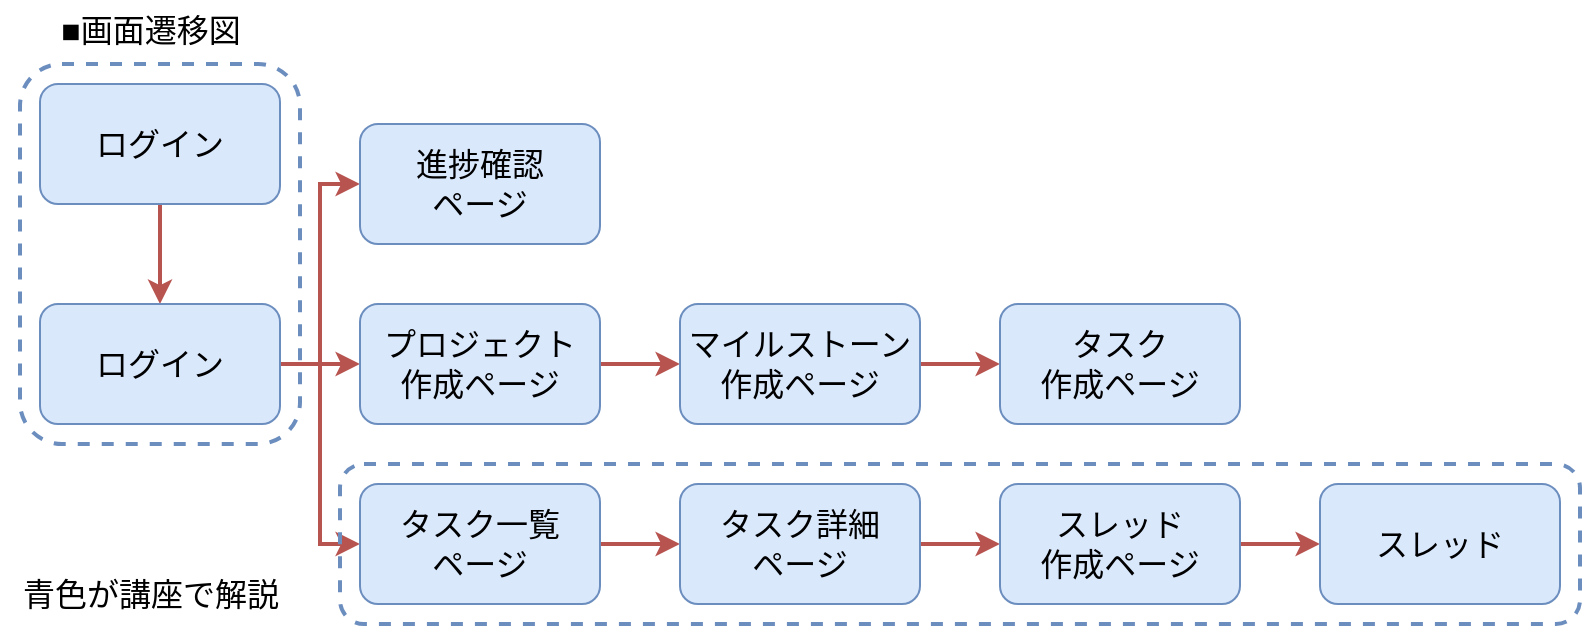 <mxfile version="24.5.5" type="github">
  <diagram name="ページ1" id="UKTYVIs6H6DA3FBy-PAy">
    <mxGraphModel dx="1259" dy="662" grid="1" gridSize="10" guides="1" tooltips="1" connect="1" arrows="1" fold="1" page="1" pageScale="1" pageWidth="827" pageHeight="1169" math="0" shadow="0">
      <root>
        <mxCell id="0" />
        <mxCell id="1" parent="0" />
        <mxCell id="V1HrN8ptwt_78iAxf_Dw-1" value="&lt;span style=&quot;font-size: 16px;&quot;&gt;■画面遷移図&lt;/span&gt;" style="text;html=1;align=center;verticalAlign=middle;resizable=0;points=[];autosize=1;strokeColor=none;fillColor=none;" vertex="1" parent="1">
          <mxGeometry x="80" y="28" width="110" height="30" as="geometry" />
        </mxCell>
        <mxCell id="V1HrN8ptwt_78iAxf_Dw-5" style="edgeStyle=orthogonalEdgeStyle;rounded=0;orthogonalLoop=1;jettySize=auto;html=1;entryX=0.5;entryY=0;entryDx=0;entryDy=0;fontColor=#000000;strokeWidth=2;fillColor=#f8cecc;strokeColor=#b85450;" edge="1" parent="1" source="V1HrN8ptwt_78iAxf_Dw-3" target="V1HrN8ptwt_78iAxf_Dw-4">
          <mxGeometry relative="1" as="geometry" />
        </mxCell>
        <mxCell id="V1HrN8ptwt_78iAxf_Dw-3" value="ログイン" style="rounded=1;whiteSpace=wrap;html=1;fillColor=#dae8fc;strokeColor=#6c8ebf;fontSize=16;" vertex="1" parent="1">
          <mxGeometry x="80" y="70" width="120" height="60" as="geometry" />
        </mxCell>
        <mxCell id="V1HrN8ptwt_78iAxf_Dw-9" value="" style="edgeStyle=orthogonalEdgeStyle;shape=connector;rounded=0;orthogonalLoop=1;jettySize=auto;html=1;strokeColor=#b85450;strokeWidth=2;align=center;verticalAlign=middle;fontFamily=Helvetica;fontSize=11;fontColor=#000000;labelBackgroundColor=default;endArrow=classic;fillColor=#f8cecc;" edge="1" parent="1" source="V1HrN8ptwt_78iAxf_Dw-4" target="V1HrN8ptwt_78iAxf_Dw-6">
          <mxGeometry relative="1" as="geometry" />
        </mxCell>
        <mxCell id="V1HrN8ptwt_78iAxf_Dw-19" style="edgeStyle=orthogonalEdgeStyle;shape=connector;rounded=0;orthogonalLoop=1;jettySize=auto;html=1;entryX=0;entryY=0.5;entryDx=0;entryDy=0;strokeColor=#b85450;strokeWidth=2;align=center;verticalAlign=middle;fontFamily=Helvetica;fontSize=11;fontColor=#000000;labelBackgroundColor=default;endArrow=classic;fillColor=#f8cecc;" edge="1" parent="1" source="V1HrN8ptwt_78iAxf_Dw-4" target="V1HrN8ptwt_78iAxf_Dw-14">
          <mxGeometry relative="1" as="geometry" />
        </mxCell>
        <mxCell id="V1HrN8ptwt_78iAxf_Dw-25" style="edgeStyle=orthogonalEdgeStyle;shape=connector;rounded=0;orthogonalLoop=1;jettySize=auto;html=1;entryX=0;entryY=0.5;entryDx=0;entryDy=0;strokeColor=#b85450;strokeWidth=2;align=center;verticalAlign=middle;fontFamily=Helvetica;fontSize=11;fontColor=#000000;labelBackgroundColor=default;endArrow=classic;fillColor=#f8cecc;" edge="1" parent="1" source="V1HrN8ptwt_78iAxf_Dw-4" target="V1HrN8ptwt_78iAxf_Dw-23">
          <mxGeometry relative="1" as="geometry" />
        </mxCell>
        <mxCell id="V1HrN8ptwt_78iAxf_Dw-4" value="ログイン" style="rounded=1;whiteSpace=wrap;html=1;fillColor=#dae8fc;strokeColor=#6c8ebf;fontSize=16;" vertex="1" parent="1">
          <mxGeometry x="80" y="180" width="120" height="60" as="geometry" />
        </mxCell>
        <mxCell id="V1HrN8ptwt_78iAxf_Dw-10" value="" style="edgeStyle=orthogonalEdgeStyle;shape=connector;rounded=0;orthogonalLoop=1;jettySize=auto;html=1;strokeColor=#b85450;strokeWidth=2;align=center;verticalAlign=middle;fontFamily=Helvetica;fontSize=11;fontColor=#000000;labelBackgroundColor=default;endArrow=classic;fillColor=#f8cecc;" edge="1" parent="1" source="V1HrN8ptwt_78iAxf_Dw-6" target="V1HrN8ptwt_78iAxf_Dw-7">
          <mxGeometry relative="1" as="geometry" />
        </mxCell>
        <mxCell id="V1HrN8ptwt_78iAxf_Dw-6" value="プロジェクト&lt;div&gt;作成ページ&lt;/div&gt;" style="rounded=1;whiteSpace=wrap;html=1;fillColor=#dae8fc;strokeColor=#6c8ebf;fontSize=16;" vertex="1" parent="1">
          <mxGeometry x="240" y="180" width="120" height="60" as="geometry" />
        </mxCell>
        <mxCell id="V1HrN8ptwt_78iAxf_Dw-11" value="" style="edgeStyle=orthogonalEdgeStyle;shape=connector;rounded=0;orthogonalLoop=1;jettySize=auto;html=1;strokeColor=#b85450;strokeWidth=2;align=center;verticalAlign=middle;fontFamily=Helvetica;fontSize=11;fontColor=#000000;labelBackgroundColor=default;endArrow=classic;fillColor=#f8cecc;" edge="1" parent="1" source="V1HrN8ptwt_78iAxf_Dw-7" target="V1HrN8ptwt_78iAxf_Dw-8">
          <mxGeometry relative="1" as="geometry" />
        </mxCell>
        <mxCell id="V1HrN8ptwt_78iAxf_Dw-7" value="マイルストーン&lt;div&gt;作成ページ&lt;/div&gt;" style="rounded=1;whiteSpace=wrap;html=1;fillColor=#dae8fc;strokeColor=#6c8ebf;fontSize=16;" vertex="1" parent="1">
          <mxGeometry x="400" y="180" width="120" height="60" as="geometry" />
        </mxCell>
        <mxCell id="V1HrN8ptwt_78iAxf_Dw-8" value="タスク&lt;div&gt;作成ページ&lt;/div&gt;" style="rounded=1;whiteSpace=wrap;html=1;fillColor=#dae8fc;strokeColor=#6c8ebf;fontSize=16;" vertex="1" parent="1">
          <mxGeometry x="560" y="180" width="120" height="60" as="geometry" />
        </mxCell>
        <mxCell id="V1HrN8ptwt_78iAxf_Dw-20" value="" style="edgeStyle=orthogonalEdgeStyle;shape=connector;rounded=0;orthogonalLoop=1;jettySize=auto;html=1;strokeColor=#b85450;strokeWidth=2;align=center;verticalAlign=middle;fontFamily=Helvetica;fontSize=11;fontColor=#000000;labelBackgroundColor=default;endArrow=classic;fillColor=#f8cecc;" edge="1" parent="1" source="V1HrN8ptwt_78iAxf_Dw-14" target="V1HrN8ptwt_78iAxf_Dw-16">
          <mxGeometry relative="1" as="geometry" />
        </mxCell>
        <mxCell id="V1HrN8ptwt_78iAxf_Dw-14" value="タスク一覧&lt;div&gt;ページ&lt;/div&gt;" style="rounded=1;whiteSpace=wrap;html=1;fillColor=#dae8fc;strokeColor=#6c8ebf;fontSize=16;" vertex="1" parent="1">
          <mxGeometry x="240" y="270" width="120" height="60" as="geometry" />
        </mxCell>
        <mxCell id="V1HrN8ptwt_78iAxf_Dw-21" value="" style="edgeStyle=orthogonalEdgeStyle;shape=connector;rounded=0;orthogonalLoop=1;jettySize=auto;html=1;strokeColor=#b85450;strokeWidth=2;align=center;verticalAlign=middle;fontFamily=Helvetica;fontSize=11;fontColor=#000000;labelBackgroundColor=default;endArrow=classic;fillColor=#f8cecc;" edge="1" parent="1" source="V1HrN8ptwt_78iAxf_Dw-16" target="V1HrN8ptwt_78iAxf_Dw-17">
          <mxGeometry relative="1" as="geometry" />
        </mxCell>
        <mxCell id="V1HrN8ptwt_78iAxf_Dw-16" value="タスク詳細&lt;div&gt;ページ&lt;/div&gt;" style="rounded=1;whiteSpace=wrap;html=1;fillColor=#dae8fc;strokeColor=#6c8ebf;fontSize=16;" vertex="1" parent="1">
          <mxGeometry x="400" y="270" width="120" height="60" as="geometry" />
        </mxCell>
        <mxCell id="V1HrN8ptwt_78iAxf_Dw-22" value="" style="edgeStyle=orthogonalEdgeStyle;shape=connector;rounded=0;orthogonalLoop=1;jettySize=auto;html=1;strokeColor=#b85450;strokeWidth=2;align=center;verticalAlign=middle;fontFamily=Helvetica;fontSize=11;fontColor=#000000;labelBackgroundColor=default;endArrow=classic;fillColor=#f8cecc;" edge="1" parent="1" source="V1HrN8ptwt_78iAxf_Dw-17" target="V1HrN8ptwt_78iAxf_Dw-18">
          <mxGeometry relative="1" as="geometry" />
        </mxCell>
        <mxCell id="V1HrN8ptwt_78iAxf_Dw-17" value="スレッド&lt;div&gt;作成ページ&lt;/div&gt;" style="rounded=1;whiteSpace=wrap;html=1;fillColor=#dae8fc;strokeColor=#6c8ebf;fontSize=16;" vertex="1" parent="1">
          <mxGeometry x="560" y="270" width="120" height="60" as="geometry" />
        </mxCell>
        <mxCell id="V1HrN8ptwt_78iAxf_Dw-18" value="スレッド" style="rounded=1;whiteSpace=wrap;html=1;fillColor=#dae8fc;strokeColor=#6c8ebf;fontSize=16;" vertex="1" parent="1">
          <mxGeometry x="720" y="270" width="120" height="60" as="geometry" />
        </mxCell>
        <mxCell id="V1HrN8ptwt_78iAxf_Dw-23" value="進捗確認&lt;div&gt;ページ&lt;/div&gt;" style="rounded=1;whiteSpace=wrap;html=1;fillColor=#dae8fc;strokeColor=#6c8ebf;fontSize=16;" vertex="1" parent="1">
          <mxGeometry x="240" y="90" width="120" height="60" as="geometry" />
        </mxCell>
        <mxCell id="V1HrN8ptwt_78iAxf_Dw-26" value="" style="rounded=1;whiteSpace=wrap;html=1;fontFamily=Helvetica;fontSize=11;labelBackgroundColor=default;fillColor=none;dashed=1;strokeWidth=2;strokeColor=#6c8ebf;" vertex="1" parent="1">
          <mxGeometry x="70" y="60" width="140" height="190" as="geometry" />
        </mxCell>
        <mxCell id="V1HrN8ptwt_78iAxf_Dw-27" value="" style="rounded=1;whiteSpace=wrap;html=1;fontFamily=Helvetica;fontSize=11;labelBackgroundColor=default;fillColor=none;dashed=1;strokeWidth=2;strokeColor=#6c8ebf;" vertex="1" parent="1">
          <mxGeometry x="230" y="260" width="620" height="80" as="geometry" />
        </mxCell>
        <mxCell id="V1HrN8ptwt_78iAxf_Dw-28" value="&lt;span style=&quot;font-size: 16px;&quot;&gt;青色が講座で解説&lt;/span&gt;" style="text;html=1;align=center;verticalAlign=middle;resizable=0;points=[];autosize=1;strokeColor=none;fillColor=none;" vertex="1" parent="1">
          <mxGeometry x="60" y="310" width="150" height="30" as="geometry" />
        </mxCell>
      </root>
    </mxGraphModel>
  </diagram>
</mxfile>
